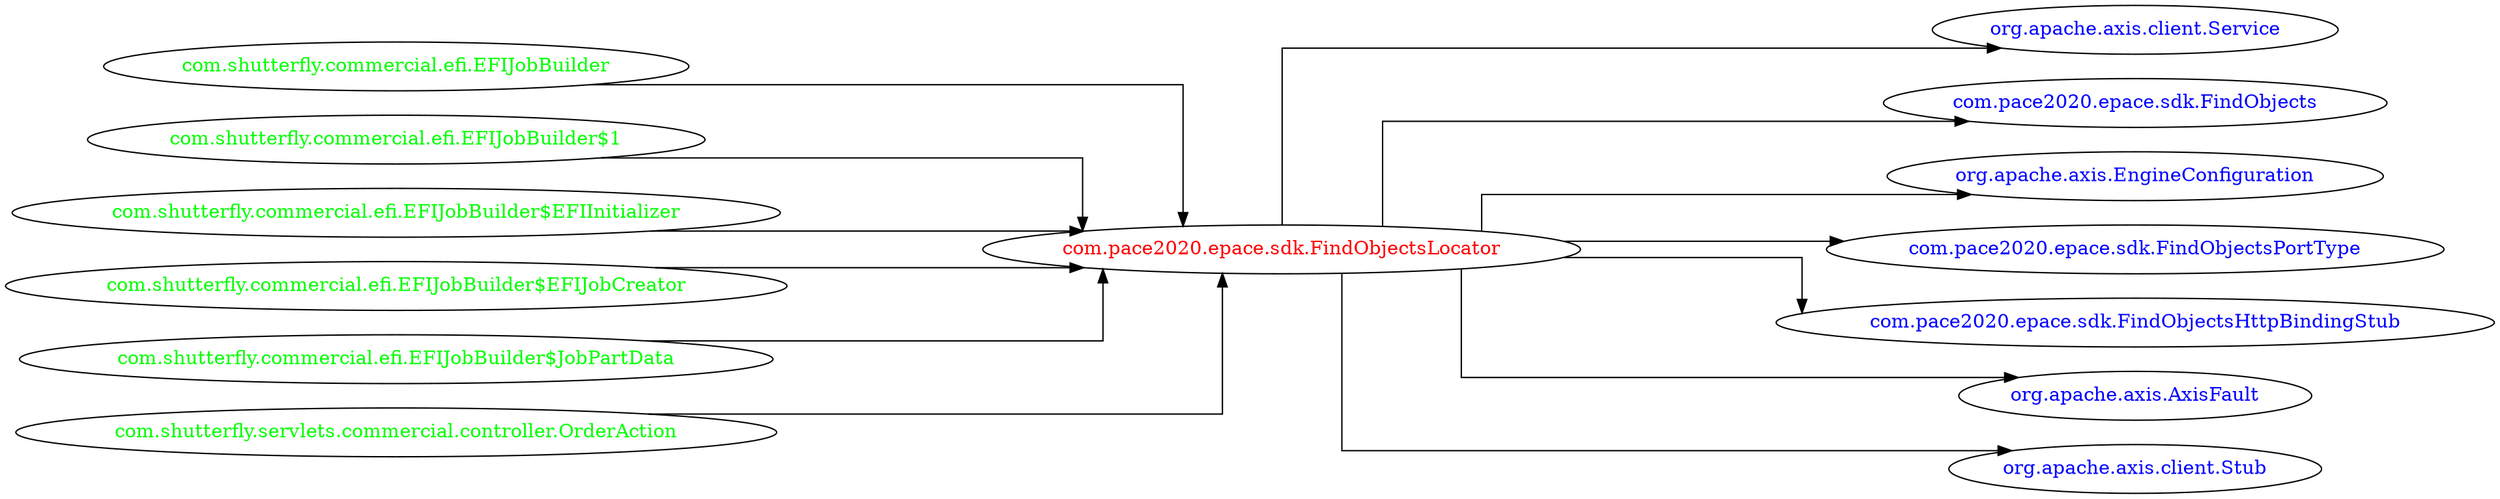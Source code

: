 digraph dependencyGraph {
 concentrate=true;
 ranksep="2.0";
 rankdir="LR"; 
 splines="ortho";
"com.pace2020.epace.sdk.FindObjectsLocator" [fontcolor="red"];
"org.apache.axis.client.Service" [ fontcolor="blue" ];
"com.pace2020.epace.sdk.FindObjectsLocator"->"org.apache.axis.client.Service";
"com.pace2020.epace.sdk.FindObjects" [ fontcolor="blue" ];
"com.pace2020.epace.sdk.FindObjectsLocator"->"com.pace2020.epace.sdk.FindObjects";
"org.apache.axis.EngineConfiguration" [ fontcolor="blue" ];
"com.pace2020.epace.sdk.FindObjectsLocator"->"org.apache.axis.EngineConfiguration";
"com.pace2020.epace.sdk.FindObjectsPortType" [ fontcolor="blue" ];
"com.pace2020.epace.sdk.FindObjectsLocator"->"com.pace2020.epace.sdk.FindObjectsPortType";
"com.pace2020.epace.sdk.FindObjectsHttpBindingStub" [ fontcolor="blue" ];
"com.pace2020.epace.sdk.FindObjectsLocator"->"com.pace2020.epace.sdk.FindObjectsHttpBindingStub";
"org.apache.axis.AxisFault" [ fontcolor="blue" ];
"com.pace2020.epace.sdk.FindObjectsLocator"->"org.apache.axis.AxisFault";
"org.apache.axis.client.Stub" [ fontcolor="blue" ];
"com.pace2020.epace.sdk.FindObjectsLocator"->"org.apache.axis.client.Stub";
"com.shutterfly.commercial.efi.EFIJobBuilder" [ fontcolor="green" ];
"com.shutterfly.commercial.efi.EFIJobBuilder"->"com.pace2020.epace.sdk.FindObjectsLocator";
"com.shutterfly.commercial.efi.EFIJobBuilder$1" [ fontcolor="green" ];
"com.shutterfly.commercial.efi.EFIJobBuilder$1"->"com.pace2020.epace.sdk.FindObjectsLocator";
"com.shutterfly.commercial.efi.EFIJobBuilder$EFIInitializer" [ fontcolor="green" ];
"com.shutterfly.commercial.efi.EFIJobBuilder$EFIInitializer"->"com.pace2020.epace.sdk.FindObjectsLocator";
"com.shutterfly.commercial.efi.EFIJobBuilder$EFIJobCreator" [ fontcolor="green" ];
"com.shutterfly.commercial.efi.EFIJobBuilder$EFIJobCreator"->"com.pace2020.epace.sdk.FindObjectsLocator";
"com.shutterfly.commercial.efi.EFIJobBuilder$JobPartData" [ fontcolor="green" ];
"com.shutterfly.commercial.efi.EFIJobBuilder$JobPartData"->"com.pace2020.epace.sdk.FindObjectsLocator";
"com.shutterfly.servlets.commercial.controller.OrderAction" [ fontcolor="green" ];
"com.shutterfly.servlets.commercial.controller.OrderAction"->"com.pace2020.epace.sdk.FindObjectsLocator";
}